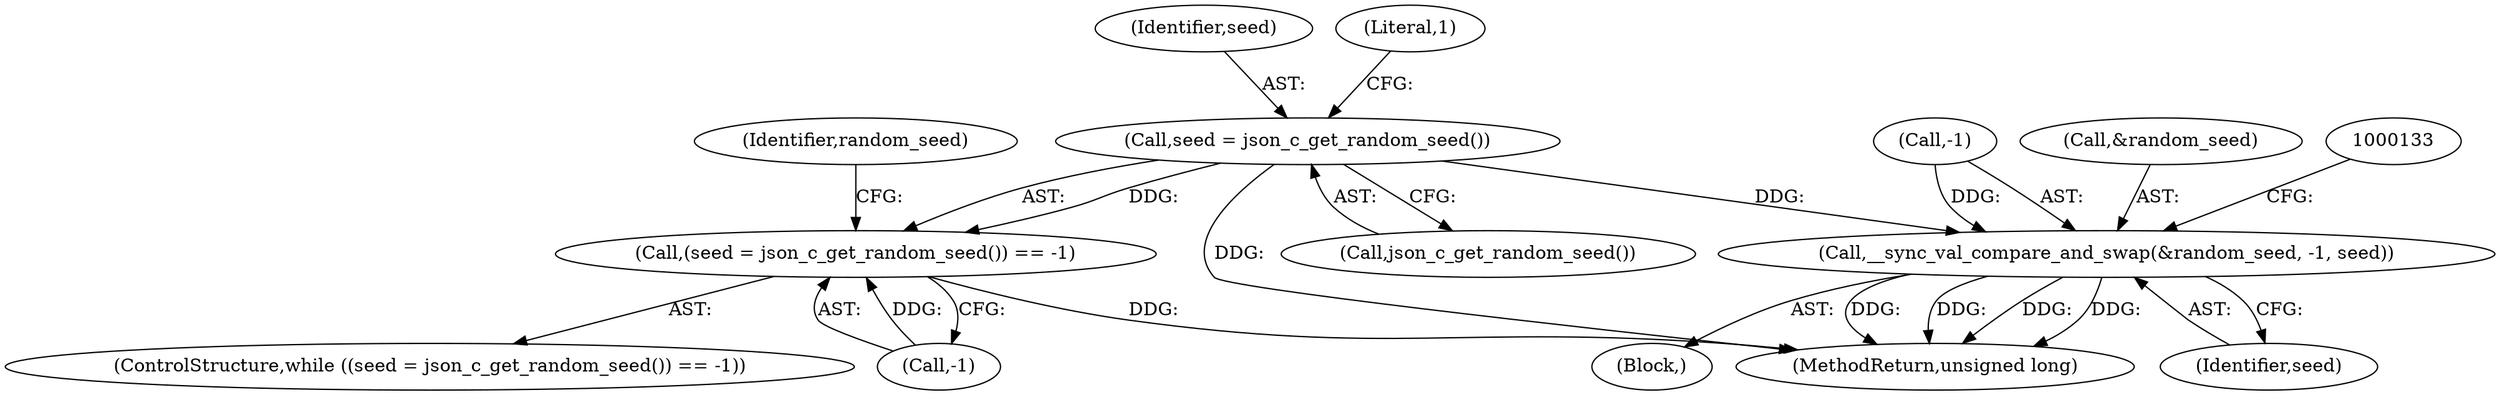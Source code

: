 digraph "0_json-c_64e36901a0614bf64a19bc3396469c66dcd0b015_0@API" {
"1000119" [label="(Call,seed = json_c_get_random_seed())"];
"1000118" [label="(Call,(seed = json_c_get_random_seed()) == -1)"];
"1000124" [label="(Call,__sync_val_compare_and_swap(&random_seed, -1, seed))"];
"1000126" [label="(Identifier,random_seed)"];
"1000117" [label="(ControlStructure,while ((seed = json_c_get_random_seed()) == -1))"];
"1000124" [label="(Call,__sync_val_compare_and_swap(&random_seed, -1, seed))"];
"1000121" [label="(Call,json_c_get_random_seed())"];
"1000140" [label="(MethodReturn,unsigned long)"];
"1000118" [label="(Call,(seed = json_c_get_random_seed()) == -1)"];
"1000127" [label="(Call,-1)"];
"1000120" [label="(Identifier,seed)"];
"1000125" [label="(Call,&random_seed)"];
"1000129" [label="(Identifier,seed)"];
"1000115" [label="(Block,)"];
"1000119" [label="(Call,seed = json_c_get_random_seed())"];
"1000122" [label="(Call,-1)"];
"1000123" [label="(Literal,1)"];
"1000119" -> "1000118"  [label="AST: "];
"1000119" -> "1000121"  [label="CFG: "];
"1000120" -> "1000119"  [label="AST: "];
"1000121" -> "1000119"  [label="AST: "];
"1000123" -> "1000119"  [label="CFG: "];
"1000119" -> "1000140"  [label="DDG: "];
"1000119" -> "1000118"  [label="DDG: "];
"1000119" -> "1000124"  [label="DDG: "];
"1000118" -> "1000117"  [label="AST: "];
"1000118" -> "1000122"  [label="CFG: "];
"1000122" -> "1000118"  [label="AST: "];
"1000126" -> "1000118"  [label="CFG: "];
"1000118" -> "1000140"  [label="DDG: "];
"1000122" -> "1000118"  [label="DDG: "];
"1000124" -> "1000115"  [label="AST: "];
"1000124" -> "1000129"  [label="CFG: "];
"1000125" -> "1000124"  [label="AST: "];
"1000127" -> "1000124"  [label="AST: "];
"1000129" -> "1000124"  [label="AST: "];
"1000133" -> "1000124"  [label="CFG: "];
"1000124" -> "1000140"  [label="DDG: "];
"1000124" -> "1000140"  [label="DDG: "];
"1000124" -> "1000140"  [label="DDG: "];
"1000124" -> "1000140"  [label="DDG: "];
"1000127" -> "1000124"  [label="DDG: "];
}
